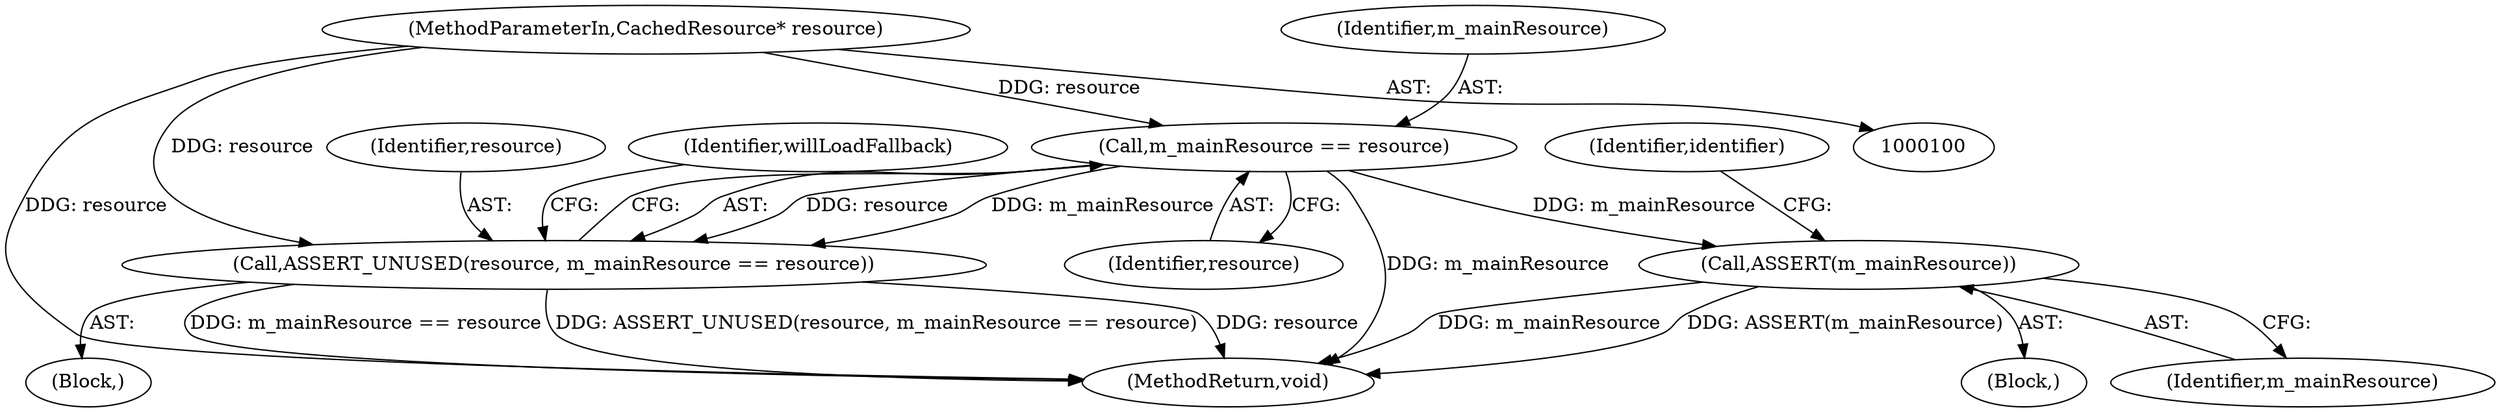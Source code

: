 digraph "0_Chrome_a6f7726de20450074a01493e4e85409ce3f2595a_0@API" {
"1000106" [label="(Call,m_mainResource == resource)"];
"1000101" [label="(MethodParameterIn,CachedResource* resource)"];
"1000104" [label="(Call,ASSERT_UNUSED(resource, m_mainResource == resource))"];
"1000154" [label="(Call,ASSERT(m_mainResource))"];
"1000104" [label="(Call,ASSERT_UNUSED(resource, m_mainResource == resource))"];
"1000103" [label="(Block,)"];
"1000106" [label="(Call,m_mainResource == resource)"];
"1000147" [label="(Block,)"];
"1000155" [label="(Identifier,m_mainResource)"];
"1000108" [label="(Identifier,resource)"];
"1000158" [label="(Identifier,identifier)"];
"1000105" [label="(Identifier,resource)"];
"1000101" [label="(MethodParameterIn,CachedResource* resource)"];
"1000282" [label="(MethodReturn,void)"];
"1000112" [label="(Identifier,willLoadFallback)"];
"1000107" [label="(Identifier,m_mainResource)"];
"1000154" [label="(Call,ASSERT(m_mainResource))"];
"1000106" -> "1000104"  [label="AST: "];
"1000106" -> "1000108"  [label="CFG: "];
"1000107" -> "1000106"  [label="AST: "];
"1000108" -> "1000106"  [label="AST: "];
"1000104" -> "1000106"  [label="CFG: "];
"1000106" -> "1000282"  [label="DDG: m_mainResource"];
"1000106" -> "1000104"  [label="DDG: resource"];
"1000106" -> "1000104"  [label="DDG: m_mainResource"];
"1000101" -> "1000106"  [label="DDG: resource"];
"1000106" -> "1000154"  [label="DDG: m_mainResource"];
"1000101" -> "1000100"  [label="AST: "];
"1000101" -> "1000282"  [label="DDG: resource"];
"1000101" -> "1000104"  [label="DDG: resource"];
"1000104" -> "1000103"  [label="AST: "];
"1000105" -> "1000104"  [label="AST: "];
"1000112" -> "1000104"  [label="CFG: "];
"1000104" -> "1000282"  [label="DDG: ASSERT_UNUSED(resource, m_mainResource == resource)"];
"1000104" -> "1000282"  [label="DDG: resource"];
"1000104" -> "1000282"  [label="DDG: m_mainResource == resource"];
"1000154" -> "1000147"  [label="AST: "];
"1000154" -> "1000155"  [label="CFG: "];
"1000155" -> "1000154"  [label="AST: "];
"1000158" -> "1000154"  [label="CFG: "];
"1000154" -> "1000282"  [label="DDG: m_mainResource"];
"1000154" -> "1000282"  [label="DDG: ASSERT(m_mainResource)"];
}
